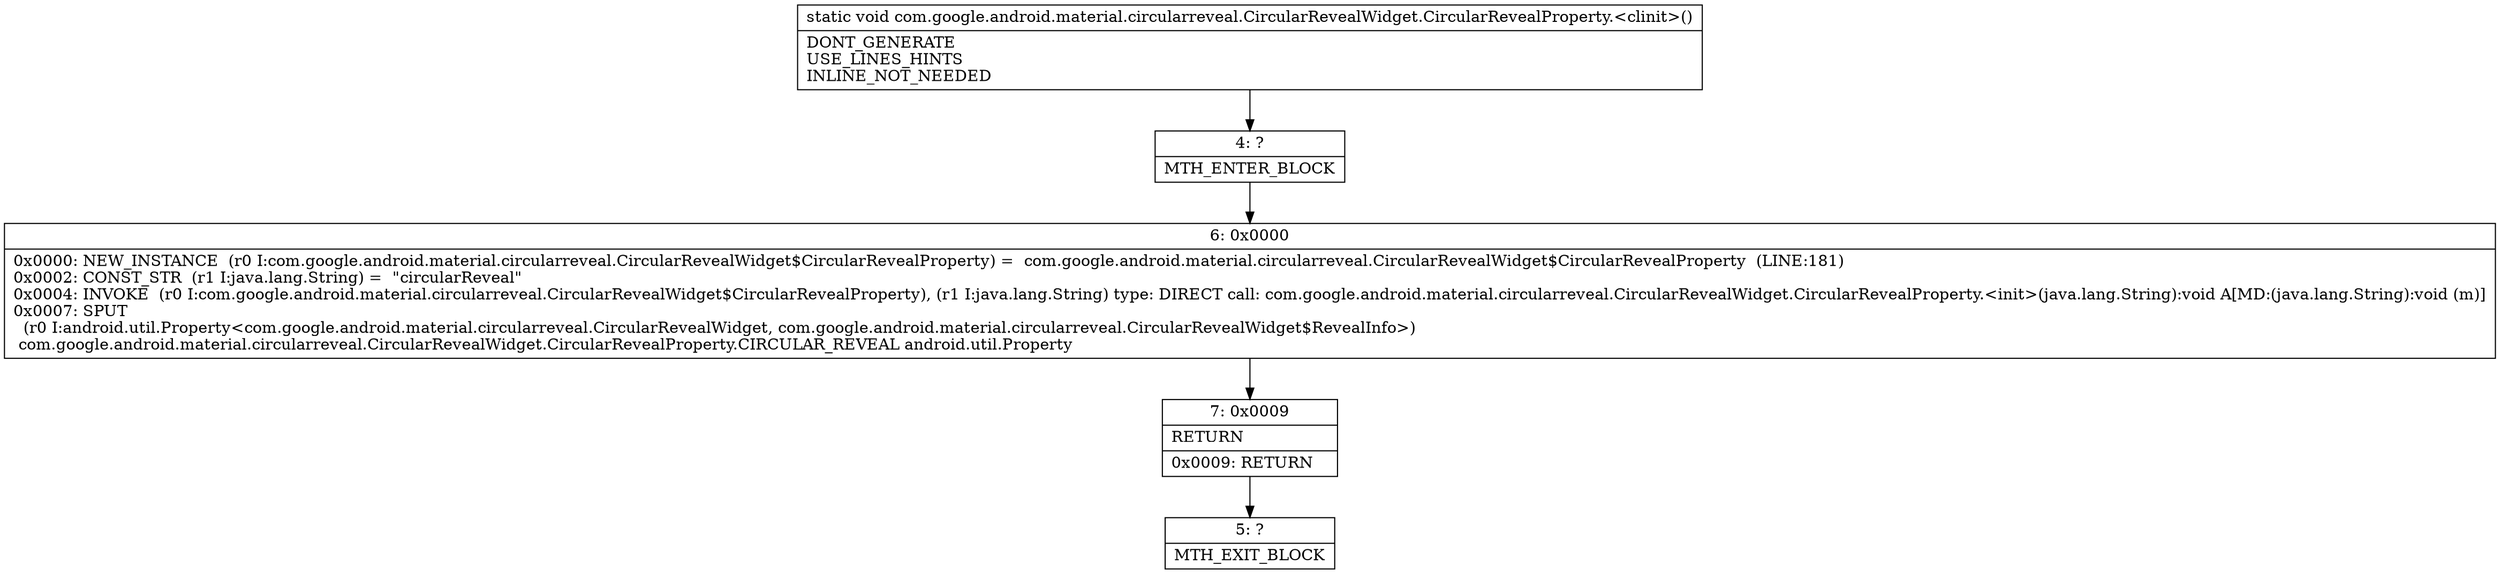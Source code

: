 digraph "CFG forcom.google.android.material.circularreveal.CircularRevealWidget.CircularRevealProperty.\<clinit\>()V" {
Node_4 [shape=record,label="{4\:\ ?|MTH_ENTER_BLOCK\l}"];
Node_6 [shape=record,label="{6\:\ 0x0000|0x0000: NEW_INSTANCE  (r0 I:com.google.android.material.circularreveal.CircularRevealWidget$CircularRevealProperty) =  com.google.android.material.circularreveal.CircularRevealWidget$CircularRevealProperty  (LINE:181)\l0x0002: CONST_STR  (r1 I:java.lang.String) =  \"circularReveal\" \l0x0004: INVOKE  (r0 I:com.google.android.material.circularreveal.CircularRevealWidget$CircularRevealProperty), (r1 I:java.lang.String) type: DIRECT call: com.google.android.material.circularreveal.CircularRevealWidget.CircularRevealProperty.\<init\>(java.lang.String):void A[MD:(java.lang.String):void (m)]\l0x0007: SPUT  \l  (r0 I:android.util.Property\<com.google.android.material.circularreveal.CircularRevealWidget, com.google.android.material.circularreveal.CircularRevealWidget$RevealInfo\>)\l com.google.android.material.circularreveal.CircularRevealWidget.CircularRevealProperty.CIRCULAR_REVEAL android.util.Property \l}"];
Node_7 [shape=record,label="{7\:\ 0x0009|RETURN\l|0x0009: RETURN   \l}"];
Node_5 [shape=record,label="{5\:\ ?|MTH_EXIT_BLOCK\l}"];
MethodNode[shape=record,label="{static void com.google.android.material.circularreveal.CircularRevealWidget.CircularRevealProperty.\<clinit\>()  | DONT_GENERATE\lUSE_LINES_HINTS\lINLINE_NOT_NEEDED\l}"];
MethodNode -> Node_4;Node_4 -> Node_6;
Node_6 -> Node_7;
Node_7 -> Node_5;
}

